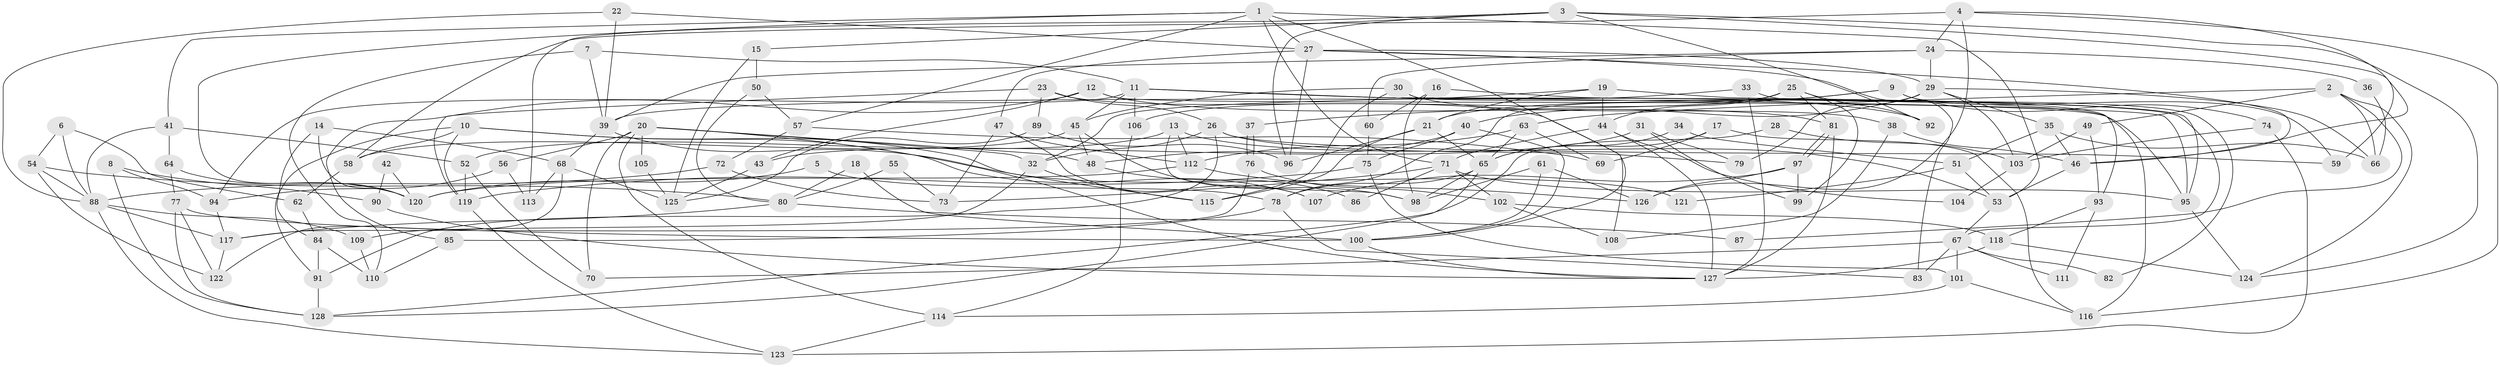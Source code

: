// Generated by graph-tools (version 1.1) at 2025/02/03/09/25 03:02:05]
// undirected, 128 vertices, 256 edges
graph export_dot {
graph [start="1"]
  node [color=gray90,style=filled];
  1;
  2;
  3;
  4;
  5;
  6;
  7;
  8;
  9;
  10;
  11;
  12;
  13;
  14;
  15;
  16;
  17;
  18;
  19;
  20;
  21;
  22;
  23;
  24;
  25;
  26;
  27;
  28;
  29;
  30;
  31;
  32;
  33;
  34;
  35;
  36;
  37;
  38;
  39;
  40;
  41;
  42;
  43;
  44;
  45;
  46;
  47;
  48;
  49;
  50;
  51;
  52;
  53;
  54;
  55;
  56;
  57;
  58;
  59;
  60;
  61;
  62;
  63;
  64;
  65;
  66;
  67;
  68;
  69;
  70;
  71;
  72;
  73;
  74;
  75;
  76;
  77;
  78;
  79;
  80;
  81;
  82;
  83;
  84;
  85;
  86;
  87;
  88;
  89;
  90;
  91;
  92;
  93;
  94;
  95;
  96;
  97;
  98;
  99;
  100;
  101;
  102;
  103;
  104;
  105;
  106;
  107;
  108;
  109;
  110;
  111;
  112;
  113;
  114;
  115;
  116;
  117;
  118;
  119;
  120;
  121;
  122;
  123;
  124;
  125;
  126;
  127;
  128;
  1 -- 53;
  1 -- 120;
  1 -- 27;
  1 -- 41;
  1 -- 57;
  1 -- 71;
  1 -- 100;
  2 -- 63;
  2 -- 124;
  2 -- 49;
  2 -- 66;
  2 -- 87;
  3 -- 96;
  3 -- 92;
  3 -- 15;
  3 -- 59;
  3 -- 113;
  3 -- 124;
  4 -- 126;
  4 -- 24;
  4 -- 46;
  4 -- 58;
  4 -- 116;
  5 -- 78;
  5 -- 120;
  6 -- 88;
  6 -- 54;
  6 -- 62;
  7 -- 11;
  7 -- 39;
  7 -- 110;
  8 -- 94;
  8 -- 128;
  8 -- 90;
  9 -- 74;
  9 -- 21;
  9 -- 37;
  9 -- 59;
  10 -- 58;
  10 -- 91;
  10 -- 107;
  10 -- 119;
  10 -- 121;
  11 -- 106;
  11 -- 116;
  11 -- 45;
  11 -- 92;
  11 -- 94;
  11 -- 95;
  12 -- 95;
  12 -- 85;
  12 -- 43;
  12 -- 81;
  13 -- 112;
  13 -- 52;
  13 -- 53;
  13 -- 98;
  14 -- 84;
  14 -- 68;
  14 -- 120;
  15 -- 125;
  15 -- 50;
  16 -- 60;
  16 -- 67;
  16 -- 98;
  17 -- 69;
  17 -- 116;
  17 -- 65;
  18 -- 80;
  18 -- 100;
  19 -- 44;
  19 -- 32;
  19 -- 21;
  19 -- 95;
  20 -- 32;
  20 -- 48;
  20 -- 56;
  20 -- 70;
  20 -- 105;
  20 -- 114;
  20 -- 127;
  21 -- 65;
  21 -- 96;
  21 -- 115;
  22 -- 88;
  22 -- 27;
  22 -- 39;
  23 -- 119;
  23 -- 89;
  23 -- 26;
  23 -- 108;
  24 -- 29;
  24 -- 39;
  24 -- 36;
  24 -- 60;
  25 -- 81;
  25 -- 44;
  25 -- 78;
  25 -- 92;
  25 -- 99;
  25 -- 106;
  26 -- 59;
  26 -- 32;
  26 -- 79;
  26 -- 91;
  27 -- 83;
  27 -- 29;
  27 -- 46;
  27 -- 47;
  27 -- 96;
  28 -- 128;
  28 -- 103;
  29 -- 35;
  29 -- 40;
  29 -- 66;
  29 -- 79;
  29 -- 103;
  30 -- 38;
  30 -- 45;
  30 -- 93;
  30 -- 115;
  31 -- 79;
  31 -- 99;
  31 -- 43;
  32 -- 115;
  32 -- 109;
  33 -- 39;
  33 -- 127;
  33 -- 82;
  34 -- 65;
  34 -- 51;
  35 -- 66;
  35 -- 46;
  35 -- 51;
  36 -- 66;
  37 -- 76;
  37 -- 76;
  38 -- 108;
  38 -- 46;
  39 -- 115;
  39 -- 68;
  40 -- 100;
  40 -- 48;
  40 -- 75;
  41 -- 88;
  41 -- 52;
  41 -- 64;
  42 -- 90;
  42 -- 120;
  43 -- 125;
  44 -- 71;
  44 -- 127;
  44 -- 104;
  45 -- 98;
  45 -- 48;
  45 -- 58;
  46 -- 53;
  47 -- 107;
  47 -- 73;
  47 -- 112;
  48 -- 86;
  49 -- 93;
  49 -- 103;
  50 -- 57;
  50 -- 80;
  51 -- 53;
  51 -- 121;
  52 -- 119;
  52 -- 70;
  53 -- 67;
  54 -- 88;
  54 -- 80;
  54 -- 122;
  55 -- 73;
  55 -- 80;
  56 -- 94;
  56 -- 113;
  57 -- 72;
  57 -- 69;
  58 -- 62;
  60 -- 75;
  61 -- 100;
  61 -- 98;
  61 -- 126;
  62 -- 84;
  63 -- 112;
  63 -- 65;
  63 -- 69;
  64 -- 77;
  64 -- 120;
  65 -- 98;
  65 -- 78;
  65 -- 128;
  67 -- 70;
  67 -- 82;
  67 -- 83;
  67 -- 101;
  67 -- 111;
  68 -- 113;
  68 -- 122;
  68 -- 125;
  71 -- 95;
  71 -- 73;
  71 -- 86;
  71 -- 102;
  72 -- 73;
  72 -- 88;
  74 -- 123;
  74 -- 103;
  75 -- 119;
  75 -- 101;
  76 -- 102;
  76 -- 117;
  77 -- 122;
  77 -- 100;
  77 -- 128;
  78 -- 83;
  78 -- 85;
  80 -- 117;
  80 -- 87;
  81 -- 97;
  81 -- 97;
  81 -- 127;
  84 -- 91;
  84 -- 110;
  85 -- 110;
  88 -- 117;
  88 -- 109;
  88 -- 123;
  89 -- 96;
  89 -- 125;
  90 -- 127;
  91 -- 128;
  93 -- 118;
  93 -- 111;
  94 -- 117;
  95 -- 124;
  97 -- 126;
  97 -- 99;
  97 -- 107;
  100 -- 127;
  101 -- 114;
  101 -- 116;
  102 -- 118;
  102 -- 108;
  103 -- 104;
  105 -- 125;
  106 -- 114;
  109 -- 110;
  112 -- 120;
  112 -- 126;
  114 -- 123;
  117 -- 122;
  118 -- 127;
  118 -- 124;
  119 -- 123;
}
